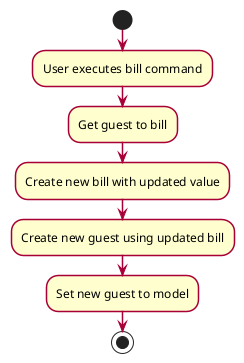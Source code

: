 @startuml
skinparam activity {
    ArrowColor #A80036
    BackgroundColor #FEFECE
    BorderColor #A80036
    BorderThickness 1.5
}
start
:User executes bill command;
:Get guest to bill;
:Create new bill with updated value;
:Create new guest using updated bill;
:Set new guest to model;
stop

@enduml
